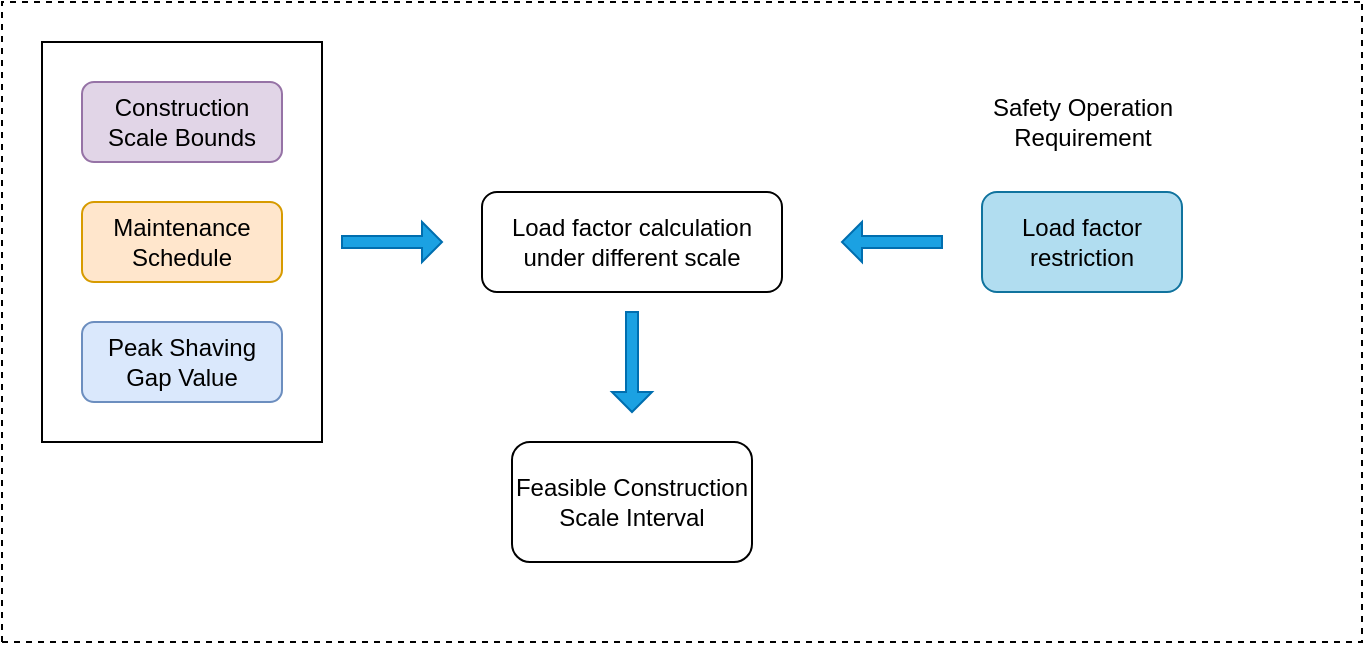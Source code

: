 <mxfile version="20.8.1" type="github">
  <diagram id="UCsJHHNay0-3B39EjnT5" name="Page-1">
    <mxGraphModel dx="956" dy="638" grid="1" gridSize="10" guides="1" tooltips="1" connect="1" arrows="1" fold="1" page="1" pageScale="1" pageWidth="850" pageHeight="1100" math="0" shadow="0">
      <root>
        <mxCell id="0" />
        <mxCell id="1" parent="0" />
        <mxCell id="DEED-xMJpBzoZozIMPUZ-3" value="" style="endArrow=none;dashed=1;html=1;rounded=0;" edge="1" parent="1">
          <mxGeometry width="50" height="50" relative="1" as="geometry">
            <mxPoint x="80" y="520" as="sourcePoint" />
            <mxPoint x="760" y="200" as="targetPoint" />
            <Array as="points">
              <mxPoint x="80" y="200" />
            </Array>
          </mxGeometry>
        </mxCell>
        <mxCell id="DEED-xMJpBzoZozIMPUZ-4" value="" style="endArrow=none;dashed=1;html=1;rounded=0;" edge="1" parent="1">
          <mxGeometry width="50" height="50" relative="1" as="geometry">
            <mxPoint x="80" y="520" as="sourcePoint" />
            <mxPoint x="760" y="200" as="targetPoint" />
            <Array as="points">
              <mxPoint x="420" y="520" />
              <mxPoint x="760" y="520" />
            </Array>
          </mxGeometry>
        </mxCell>
        <mxCell id="DEED-xMJpBzoZozIMPUZ-5" value="" style="rounded=0;whiteSpace=wrap;html=1;" vertex="1" parent="1">
          <mxGeometry x="100" y="220" width="140" height="200" as="geometry" />
        </mxCell>
        <mxCell id="DEED-xMJpBzoZozIMPUZ-6" value="Construction Scale Bounds" style="rounded=1;whiteSpace=wrap;html=1;fillColor=#e1d5e7;strokeColor=#9673a6;" vertex="1" parent="1">
          <mxGeometry x="120" y="240" width="100" height="40" as="geometry" />
        </mxCell>
        <mxCell id="DEED-xMJpBzoZozIMPUZ-7" value="Maintenance Schedule" style="rounded=1;whiteSpace=wrap;html=1;fillColor=#ffe6cc;strokeColor=#d79b00;" vertex="1" parent="1">
          <mxGeometry x="120" y="300" width="100" height="40" as="geometry" />
        </mxCell>
        <mxCell id="DEED-xMJpBzoZozIMPUZ-8" value="Peak Shaving Gap Value" style="rounded=1;whiteSpace=wrap;html=1;fillColor=#dae8fc;strokeColor=#6c8ebf;" vertex="1" parent="1">
          <mxGeometry x="120" y="360" width="100" height="40" as="geometry" />
        </mxCell>
        <mxCell id="DEED-xMJpBzoZozIMPUZ-9" value="" style="shape=singleArrow;whiteSpace=wrap;html=1;fillColor=#1ba1e2;strokeColor=#006EAF;fontColor=#ffffff;" vertex="1" parent="1">
          <mxGeometry x="250" y="310" width="50" height="20" as="geometry" />
        </mxCell>
        <mxCell id="DEED-xMJpBzoZozIMPUZ-11" value="Load factor calculation under different scale" style="rounded=1;whiteSpace=wrap;html=1;" vertex="1" parent="1">
          <mxGeometry x="320" y="295" width="150" height="50" as="geometry" />
        </mxCell>
        <mxCell id="DEED-xMJpBzoZozIMPUZ-12" value="" style="shape=singleArrow;whiteSpace=wrap;html=1;fillColor=#1ba1e2;strokeColor=#006EAF;fontColor=#ffffff;direction=west;" vertex="1" parent="1">
          <mxGeometry x="500" y="310" width="50" height="20" as="geometry" />
        </mxCell>
        <mxCell id="DEED-xMJpBzoZozIMPUZ-13" value="Load factor restriction" style="rounded=1;whiteSpace=wrap;html=1;fillColor=#b1ddf0;strokeColor=#10739e;" vertex="1" parent="1">
          <mxGeometry x="570" y="295" width="100" height="50" as="geometry" />
        </mxCell>
        <mxCell id="DEED-xMJpBzoZozIMPUZ-14" value="Safety Operation &lt;br&gt;Requirement" style="text;html=1;align=center;verticalAlign=middle;resizable=0;points=[];autosize=1;strokeColor=none;fillColor=none;" vertex="1" parent="1">
          <mxGeometry x="565" y="240" width="110" height="40" as="geometry" />
        </mxCell>
        <mxCell id="DEED-xMJpBzoZozIMPUZ-15" value="" style="shape=singleArrow;whiteSpace=wrap;html=1;fillColor=#1ba1e2;strokeColor=#006EAF;fontColor=#ffffff;direction=south;" vertex="1" parent="1">
          <mxGeometry x="385" y="355" width="20" height="50" as="geometry" />
        </mxCell>
        <mxCell id="DEED-xMJpBzoZozIMPUZ-16" value="Feasible Construction Scale Interval" style="rounded=1;whiteSpace=wrap;html=1;" vertex="1" parent="1">
          <mxGeometry x="335" y="420" width="120" height="60" as="geometry" />
        </mxCell>
      </root>
    </mxGraphModel>
  </diagram>
</mxfile>
